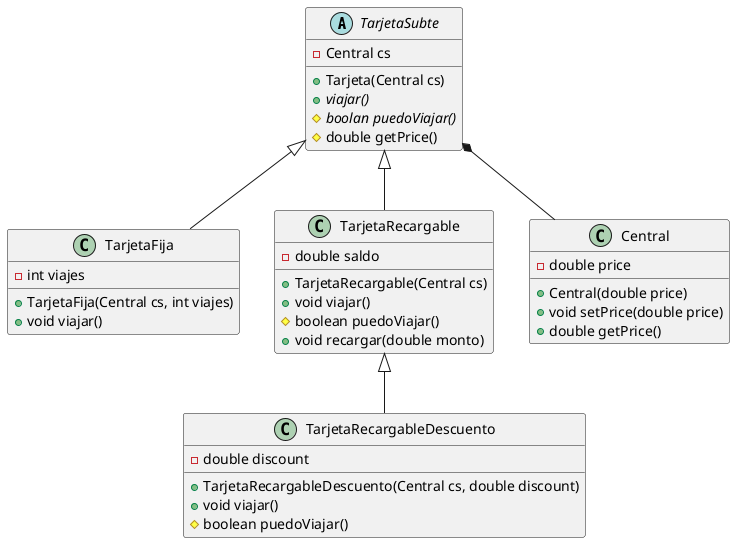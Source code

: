 @startuml
'https://plantuml.com/sequence-diagram


abstract class TarjetaSubte {
    -Central cs
    +Tarjeta(Central cs)
    +{abstract}viajar()
    #{abstract}boolan puedoViajar()
    #double getPrice()
}

class TarjetaFija {
    -int viajes
    +TarjetaFija(Central cs, int viajes)
    +void viajar()
}

class TarjetaRecargable {
    -double saldo
    +TarjetaRecargable(Central cs)
    +void viajar()
    #boolean puedoViajar()
    +void recargar(double monto)
}

class TarjetaRecargableDescuento {
    -double discount
    +TarjetaRecargableDescuento(Central cs, double discount)
    +void viajar()
    #boolean puedoViajar()

}


TarjetaSubte *-- Central
TarjetaSubte <|-- TarjetaRecargable
TarjetaSubte <|-- TarjetaFija
TarjetaRecargable <|-- TarjetaRecargableDescuento


class Central {
    -double price
    +Central(double price)
    +void setPrice(double price)
    +double getPrice()
}







@enduml